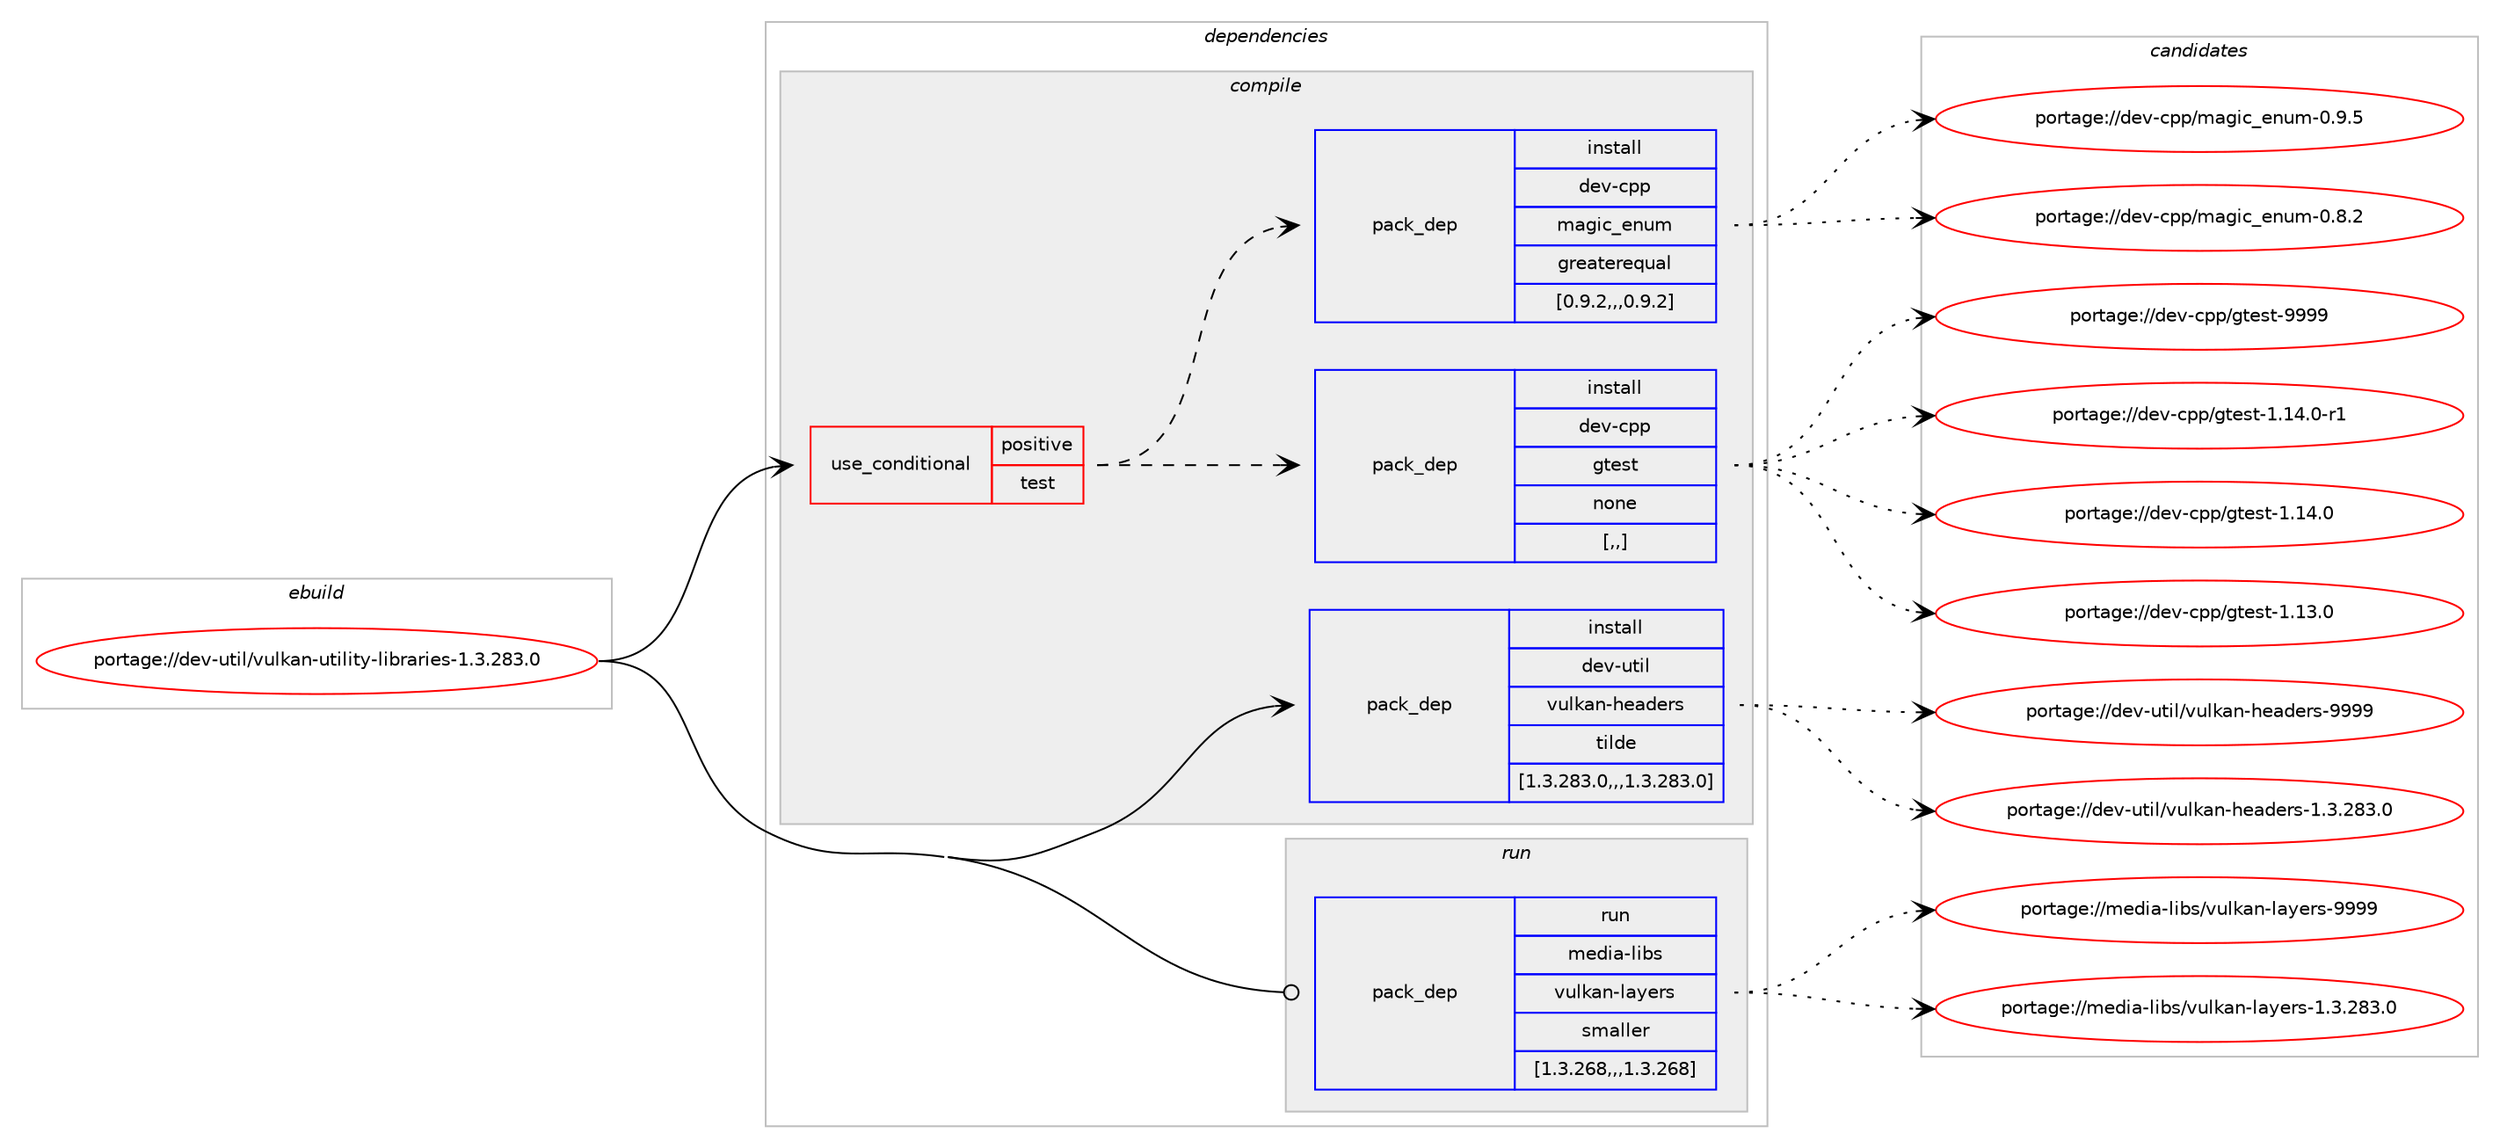 digraph prolog {

# *************
# Graph options
# *************

newrank=true;
concentrate=true;
compound=true;
graph [rankdir=LR,fontname=Helvetica,fontsize=10,ranksep=1.5];#, ranksep=2.5, nodesep=0.2];
edge  [arrowhead=vee];
node  [fontname=Helvetica,fontsize=10];

# **********
# The ebuild
# **********

subgraph cluster_leftcol {
color=gray;
label=<<i>ebuild</i>>;
id [label="portage://dev-util/vulkan-utility-libraries-1.3.283.0", color=red, width=4, href="../dev-util/vulkan-utility-libraries-1.3.283.0.svg"];
}

# ****************
# The dependencies
# ****************

subgraph cluster_midcol {
color=gray;
label=<<i>dependencies</i>>;
subgraph cluster_compile {
fillcolor="#eeeeee";
style=filled;
label=<<i>compile</i>>;
subgraph cond61734 {
dependency219650 [label=<<TABLE BORDER="0" CELLBORDER="1" CELLSPACING="0" CELLPADDING="4"><TR><TD ROWSPAN="3" CELLPADDING="10">use_conditional</TD></TR><TR><TD>positive</TD></TR><TR><TD>test</TD></TR></TABLE>>, shape=none, color=red];
subgraph pack156448 {
dependency219651 [label=<<TABLE BORDER="0" CELLBORDER="1" CELLSPACING="0" CELLPADDING="4" WIDTH="220"><TR><TD ROWSPAN="6" CELLPADDING="30">pack_dep</TD></TR><TR><TD WIDTH="110">install</TD></TR><TR><TD>dev-cpp</TD></TR><TR><TD>gtest</TD></TR><TR><TD>none</TD></TR><TR><TD>[,,]</TD></TR></TABLE>>, shape=none, color=blue];
}
dependency219650:e -> dependency219651:w [weight=20,style="dashed",arrowhead="vee"];
subgraph pack156449 {
dependency219652 [label=<<TABLE BORDER="0" CELLBORDER="1" CELLSPACING="0" CELLPADDING="4" WIDTH="220"><TR><TD ROWSPAN="6" CELLPADDING="30">pack_dep</TD></TR><TR><TD WIDTH="110">install</TD></TR><TR><TD>dev-cpp</TD></TR><TR><TD>magic_enum</TD></TR><TR><TD>greaterequal</TD></TR><TR><TD>[0.9.2,,,0.9.2]</TD></TR></TABLE>>, shape=none, color=blue];
}
dependency219650:e -> dependency219652:w [weight=20,style="dashed",arrowhead="vee"];
}
id:e -> dependency219650:w [weight=20,style="solid",arrowhead="vee"];
subgraph pack156450 {
dependency219653 [label=<<TABLE BORDER="0" CELLBORDER="1" CELLSPACING="0" CELLPADDING="4" WIDTH="220"><TR><TD ROWSPAN="6" CELLPADDING="30">pack_dep</TD></TR><TR><TD WIDTH="110">install</TD></TR><TR><TD>dev-util</TD></TR><TR><TD>vulkan-headers</TD></TR><TR><TD>tilde</TD></TR><TR><TD>[1.3.283.0,,,1.3.283.0]</TD></TR></TABLE>>, shape=none, color=blue];
}
id:e -> dependency219653:w [weight=20,style="solid",arrowhead="vee"];
}
subgraph cluster_compileandrun {
fillcolor="#eeeeee";
style=filled;
label=<<i>compile and run</i>>;
}
subgraph cluster_run {
fillcolor="#eeeeee";
style=filled;
label=<<i>run</i>>;
subgraph pack156451 {
dependency219654 [label=<<TABLE BORDER="0" CELLBORDER="1" CELLSPACING="0" CELLPADDING="4" WIDTH="220"><TR><TD ROWSPAN="6" CELLPADDING="30">pack_dep</TD></TR><TR><TD WIDTH="110">run</TD></TR><TR><TD>media-libs</TD></TR><TR><TD>vulkan-layers</TD></TR><TR><TD>smaller</TD></TR><TR><TD>[1.3.268,,,1.3.268]</TD></TR></TABLE>>, shape=none, color=blue];
}
id:e -> dependency219654:w [weight=20,style="solid",arrowhead="odot"];
}
}

# **************
# The candidates
# **************

subgraph cluster_choices {
rank=same;
color=gray;
label=<<i>candidates</i>>;

subgraph choice156448 {
color=black;
nodesep=1;
choice1001011184599112112471031161011151164557575757 [label="portage://dev-cpp/gtest-9999", color=red, width=4,href="../dev-cpp/gtest-9999.svg"];
choice100101118459911211247103116101115116454946495246484511449 [label="portage://dev-cpp/gtest-1.14.0-r1", color=red, width=4,href="../dev-cpp/gtest-1.14.0-r1.svg"];
choice10010111845991121124710311610111511645494649524648 [label="portage://dev-cpp/gtest-1.14.0", color=red, width=4,href="../dev-cpp/gtest-1.14.0.svg"];
choice10010111845991121124710311610111511645494649514648 [label="portage://dev-cpp/gtest-1.13.0", color=red, width=4,href="../dev-cpp/gtest-1.13.0.svg"];
dependency219651:e -> choice1001011184599112112471031161011151164557575757:w [style=dotted,weight="100"];
dependency219651:e -> choice100101118459911211247103116101115116454946495246484511449:w [style=dotted,weight="100"];
dependency219651:e -> choice10010111845991121124710311610111511645494649524648:w [style=dotted,weight="100"];
dependency219651:e -> choice10010111845991121124710311610111511645494649514648:w [style=dotted,weight="100"];
}
subgraph choice156449 {
color=black;
nodesep=1;
choice100101118459911211247109971031059995101110117109454846574653 [label="portage://dev-cpp/magic_enum-0.9.5", color=red, width=4,href="../dev-cpp/magic_enum-0.9.5.svg"];
choice100101118459911211247109971031059995101110117109454846564650 [label="portage://dev-cpp/magic_enum-0.8.2", color=red, width=4,href="../dev-cpp/magic_enum-0.8.2.svg"];
dependency219652:e -> choice100101118459911211247109971031059995101110117109454846574653:w [style=dotted,weight="100"];
dependency219652:e -> choice100101118459911211247109971031059995101110117109454846564650:w [style=dotted,weight="100"];
}
subgraph choice156450 {
color=black;
nodesep=1;
choice10010111845117116105108471181171081079711045104101971001011141154557575757 [label="portage://dev-util/vulkan-headers-9999", color=red, width=4,href="../dev-util/vulkan-headers-9999.svg"];
choice100101118451171161051084711811710810797110451041019710010111411545494651465056514648 [label="portage://dev-util/vulkan-headers-1.3.283.0", color=red, width=4,href="../dev-util/vulkan-headers-1.3.283.0.svg"];
dependency219653:e -> choice10010111845117116105108471181171081079711045104101971001011141154557575757:w [style=dotted,weight="100"];
dependency219653:e -> choice100101118451171161051084711811710810797110451041019710010111411545494651465056514648:w [style=dotted,weight="100"];
}
subgraph choice156451 {
color=black;
nodesep=1;
choice109101100105974510810598115471181171081079711045108971211011141154557575757 [label="portage://media-libs/vulkan-layers-9999", color=red, width=4,href="../media-libs/vulkan-layers-9999.svg"];
choice1091011001059745108105981154711811710810797110451089712110111411545494651465056514648 [label="portage://media-libs/vulkan-layers-1.3.283.0", color=red, width=4,href="../media-libs/vulkan-layers-1.3.283.0.svg"];
dependency219654:e -> choice109101100105974510810598115471181171081079711045108971211011141154557575757:w [style=dotted,weight="100"];
dependency219654:e -> choice1091011001059745108105981154711811710810797110451089712110111411545494651465056514648:w [style=dotted,weight="100"];
}
}

}
